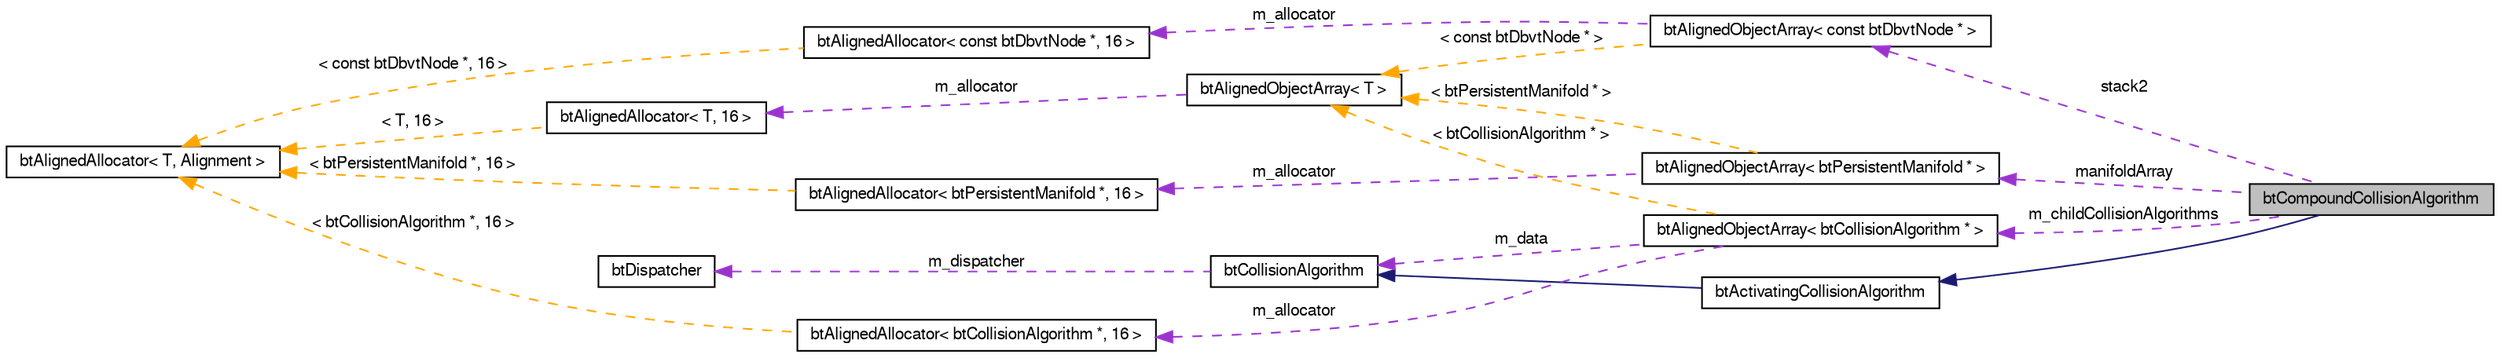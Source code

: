 digraph G
{
  bgcolor="transparent";
  edge [fontname="FreeSans",fontsize=10,labelfontname="FreeSans",labelfontsize=10];
  node [fontname="FreeSans",fontsize=10,shape=record];
  rankdir=LR;
  Node1 [label="btCompoundCollisionAlgorithm",height=0.2,width=0.4,color="black", fillcolor="grey75", style="filled" fontcolor="black"];
  Node2 -> Node1 [dir=back,color="midnightblue",fontsize=10,style="solid"];
  Node2 [label="btActivatingCollisionAlgorithm",height=0.2,width=0.4,color="black",URL="$classbt_activating_collision_algorithm.html",tooltip="This class is not enabled yet (work-in-progress) to more aggressively activate objects..."];
  Node3 -> Node2 [dir=back,color="midnightblue",fontsize=10,style="solid"];
  Node3 [label="btCollisionAlgorithm",height=0.2,width=0.4,color="black",URL="$classbt_collision_algorithm.html"];
  Node4 -> Node3 [dir=back,color="darkorchid3",fontsize=10,style="dashed",label="m_dispatcher"];
  Node4 [label="btDispatcher",height=0.2,width=0.4,color="black",URL="$classbt_dispatcher.html"];
  Node5 -> Node1 [dir=back,color="darkorchid3",fontsize=10,style="dashed",label="stack2"];
  Node5 [label="btAlignedObjectArray\< const btDbvtNode * \>",height=0.2,width=0.4,color="black",URL="$classbt_aligned_object_array.html"];
  Node6 -> Node5 [dir=back,color="darkorchid3",fontsize=10,style="dashed",label="m_allocator"];
  Node6 [label="btAlignedAllocator\< const btDbvtNode *, 16 \>",height=0.2,width=0.4,color="black",URL="$classbt_aligned_allocator.html"];
  Node7 -> Node6 [dir=back,color="orange",fontsize=10,style="dashed",label="\< const btDbvtNode *, 16 \>"];
  Node7 [label="btAlignedAllocator\< T, Alignment \>",height=0.2,width=0.4,color="black",URL="$classbt_aligned_allocator.html"];
  Node8 -> Node5 [dir=back,color="orange",fontsize=10,style="dashed",label="\< const btDbvtNode * \>"];
  Node8 [label="btAlignedObjectArray\< T \>",height=0.2,width=0.4,color="black",URL="$classbt_aligned_object_array.html"];
  Node9 -> Node8 [dir=back,color="darkorchid3",fontsize=10,style="dashed",label="m_allocator"];
  Node9 [label="btAlignedAllocator\< T, 16 \>",height=0.2,width=0.4,color="black",URL="$classbt_aligned_allocator.html"];
  Node7 -> Node9 [dir=back,color="orange",fontsize=10,style="dashed",label="\< T, 16 \>"];
  Node10 -> Node1 [dir=back,color="darkorchid3",fontsize=10,style="dashed",label="m_childCollisionAlgorithms"];
  Node10 [label="btAlignedObjectArray\< btCollisionAlgorithm * \>",height=0.2,width=0.4,color="black",URL="$classbt_aligned_object_array.html"];
  Node3 -> Node10 [dir=back,color="darkorchid3",fontsize=10,style="dashed",label="m_data"];
  Node11 -> Node10 [dir=back,color="darkorchid3",fontsize=10,style="dashed",label="m_allocator"];
  Node11 [label="btAlignedAllocator\< btCollisionAlgorithm *, 16 \>",height=0.2,width=0.4,color="black",URL="$classbt_aligned_allocator.html"];
  Node7 -> Node11 [dir=back,color="orange",fontsize=10,style="dashed",label="\< btCollisionAlgorithm *, 16 \>"];
  Node8 -> Node10 [dir=back,color="orange",fontsize=10,style="dashed",label="\< btCollisionAlgorithm * \>"];
  Node12 -> Node1 [dir=back,color="darkorchid3",fontsize=10,style="dashed",label="manifoldArray"];
  Node12 [label="btAlignedObjectArray\< btPersistentManifold * \>",height=0.2,width=0.4,color="black",URL="$classbt_aligned_object_array.html"];
  Node13 -> Node12 [dir=back,color="darkorchid3",fontsize=10,style="dashed",label="m_allocator"];
  Node13 [label="btAlignedAllocator\< btPersistentManifold *, 16 \>",height=0.2,width=0.4,color="black",URL="$classbt_aligned_allocator.html"];
  Node7 -> Node13 [dir=back,color="orange",fontsize=10,style="dashed",label="\< btPersistentManifold *, 16 \>"];
  Node8 -> Node12 [dir=back,color="orange",fontsize=10,style="dashed",label="\< btPersistentManifold * \>"];
}
